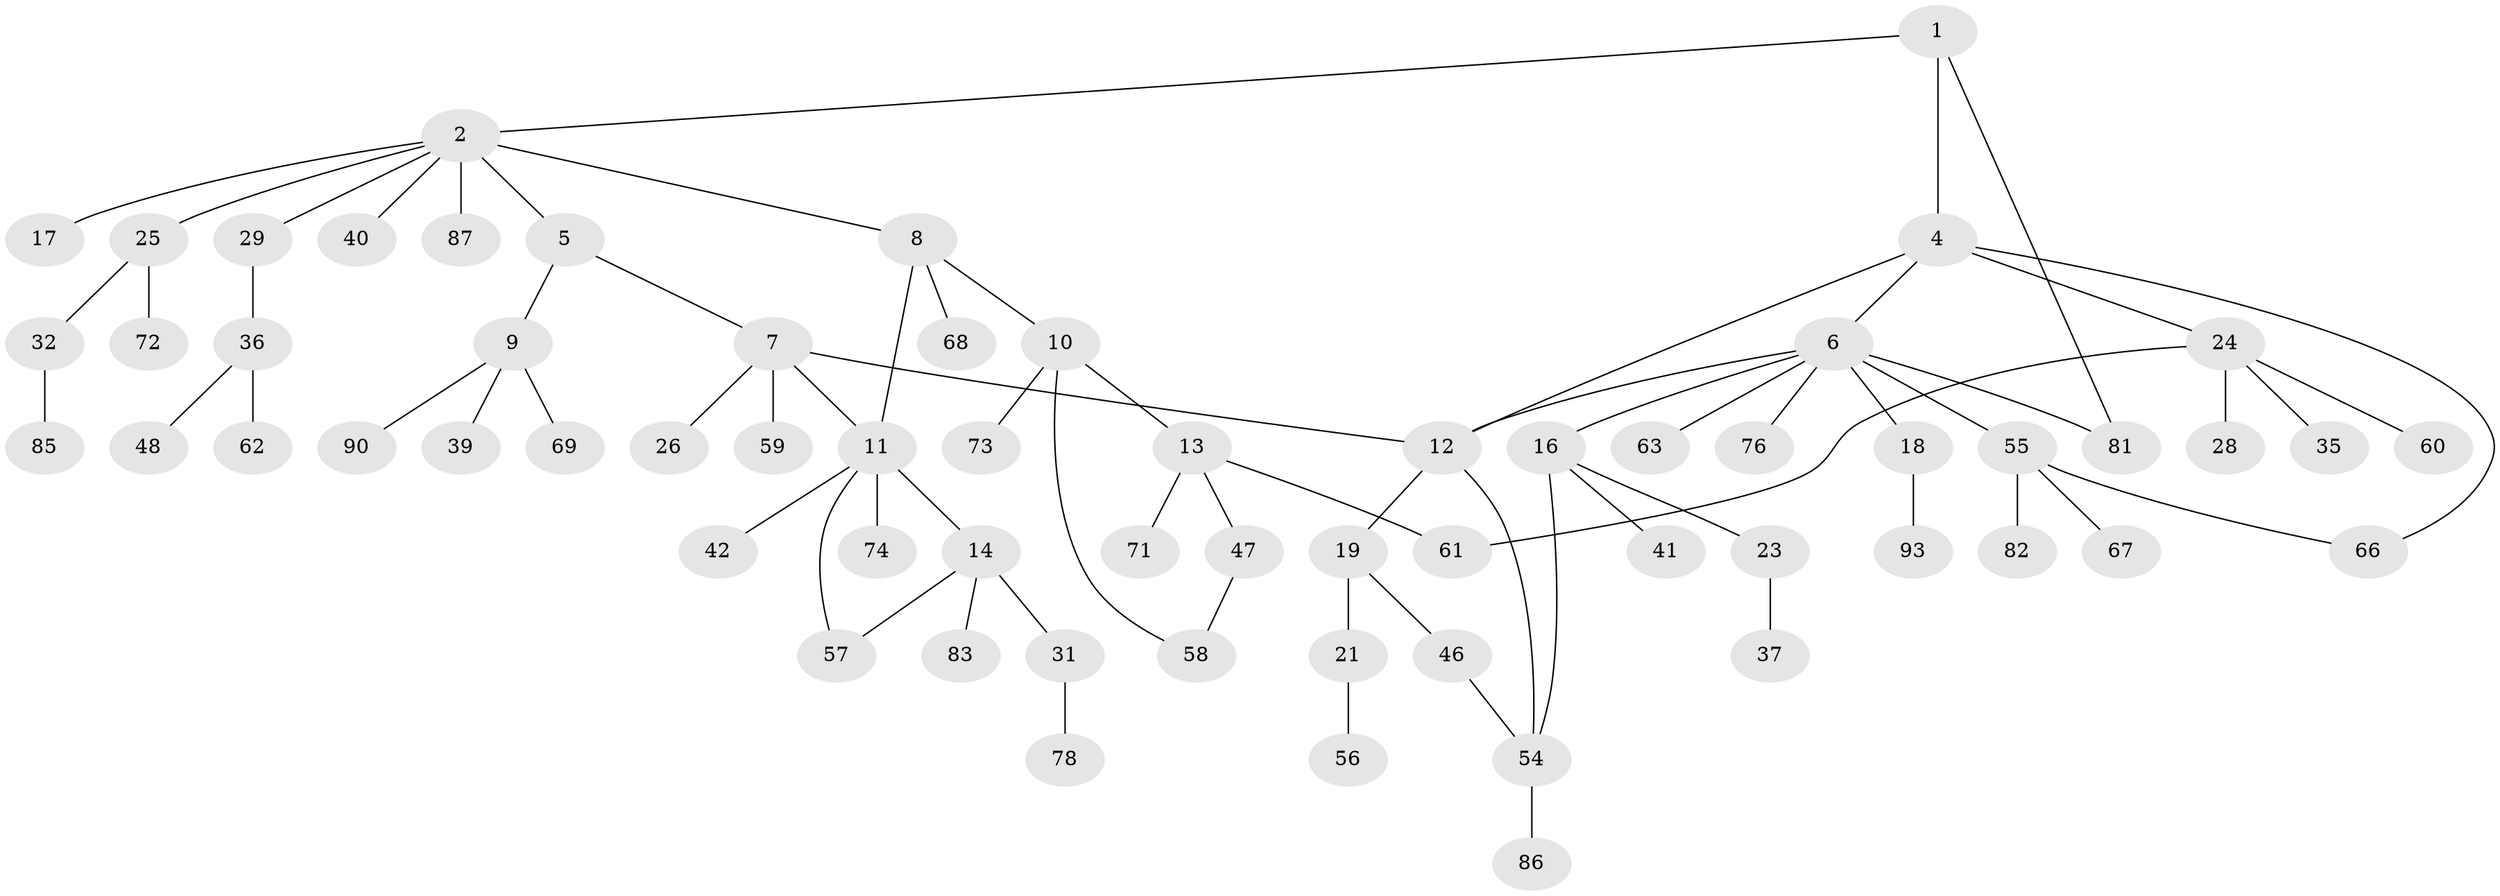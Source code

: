 // Generated by graph-tools (version 1.1) at 2025/51/02/27/25 19:51:36]
// undirected, 64 vertices, 73 edges
graph export_dot {
graph [start="1"]
  node [color=gray90,style=filled];
  1 [super="+49"];
  2 [super="+3"];
  4 [super="+75"];
  5 [super="+77"];
  6 [super="+52"];
  7 [super="+15"];
  8 [super="+43"];
  9 [super="+30"];
  10 [super="+22"];
  11 [super="+27"];
  12 [super="+92"];
  13 [super="+45"];
  14 [super="+70"];
  16 [super="+80"];
  17 [super="+38"];
  18 [super="+64"];
  19 [super="+20"];
  21;
  23 [super="+34"];
  24 [super="+53"];
  25 [super="+51"];
  26;
  28;
  29 [super="+33"];
  31 [super="+50"];
  32;
  35;
  36 [super="+44"];
  37;
  39;
  40;
  41;
  42;
  46;
  47;
  48;
  54 [super="+65"];
  55 [super="+79"];
  56 [super="+88"];
  57;
  58;
  59 [super="+94"];
  60;
  61 [super="+89"];
  62;
  63 [super="+84"];
  66;
  67;
  68;
  69;
  71;
  72;
  73;
  74;
  76;
  78;
  81;
  82;
  83;
  85 [super="+91"];
  86;
  87;
  90;
  93;
  1 -- 2;
  1 -- 4;
  1 -- 81;
  2 -- 29;
  2 -- 87;
  2 -- 5 [weight=2];
  2 -- 17;
  2 -- 8;
  2 -- 25;
  2 -- 40;
  4 -- 6;
  4 -- 12;
  4 -- 24;
  4 -- 66;
  5 -- 7;
  5 -- 9;
  6 -- 16;
  6 -- 18;
  6 -- 55;
  6 -- 63;
  6 -- 76;
  6 -- 81;
  6 -- 12;
  7 -- 11;
  7 -- 12;
  7 -- 26;
  7 -- 59;
  8 -- 10;
  8 -- 68;
  8 -- 11;
  9 -- 69;
  9 -- 90;
  9 -- 39;
  10 -- 13;
  10 -- 73;
  10 -- 58;
  11 -- 14;
  11 -- 42;
  11 -- 57;
  11 -- 74;
  12 -- 19;
  12 -- 54;
  13 -- 71;
  13 -- 61;
  13 -- 47;
  14 -- 31;
  14 -- 83;
  14 -- 57;
  16 -- 23;
  16 -- 41;
  16 -- 54;
  18 -- 93;
  19 -- 46;
  19 -- 21;
  21 -- 56;
  23 -- 37;
  24 -- 28;
  24 -- 35;
  24 -- 61;
  24 -- 60;
  25 -- 32;
  25 -- 72;
  29 -- 36;
  31 -- 78;
  32 -- 85;
  36 -- 48;
  36 -- 62;
  46 -- 54;
  47 -- 58;
  54 -- 86;
  55 -- 67;
  55 -- 82;
  55 -- 66;
}
